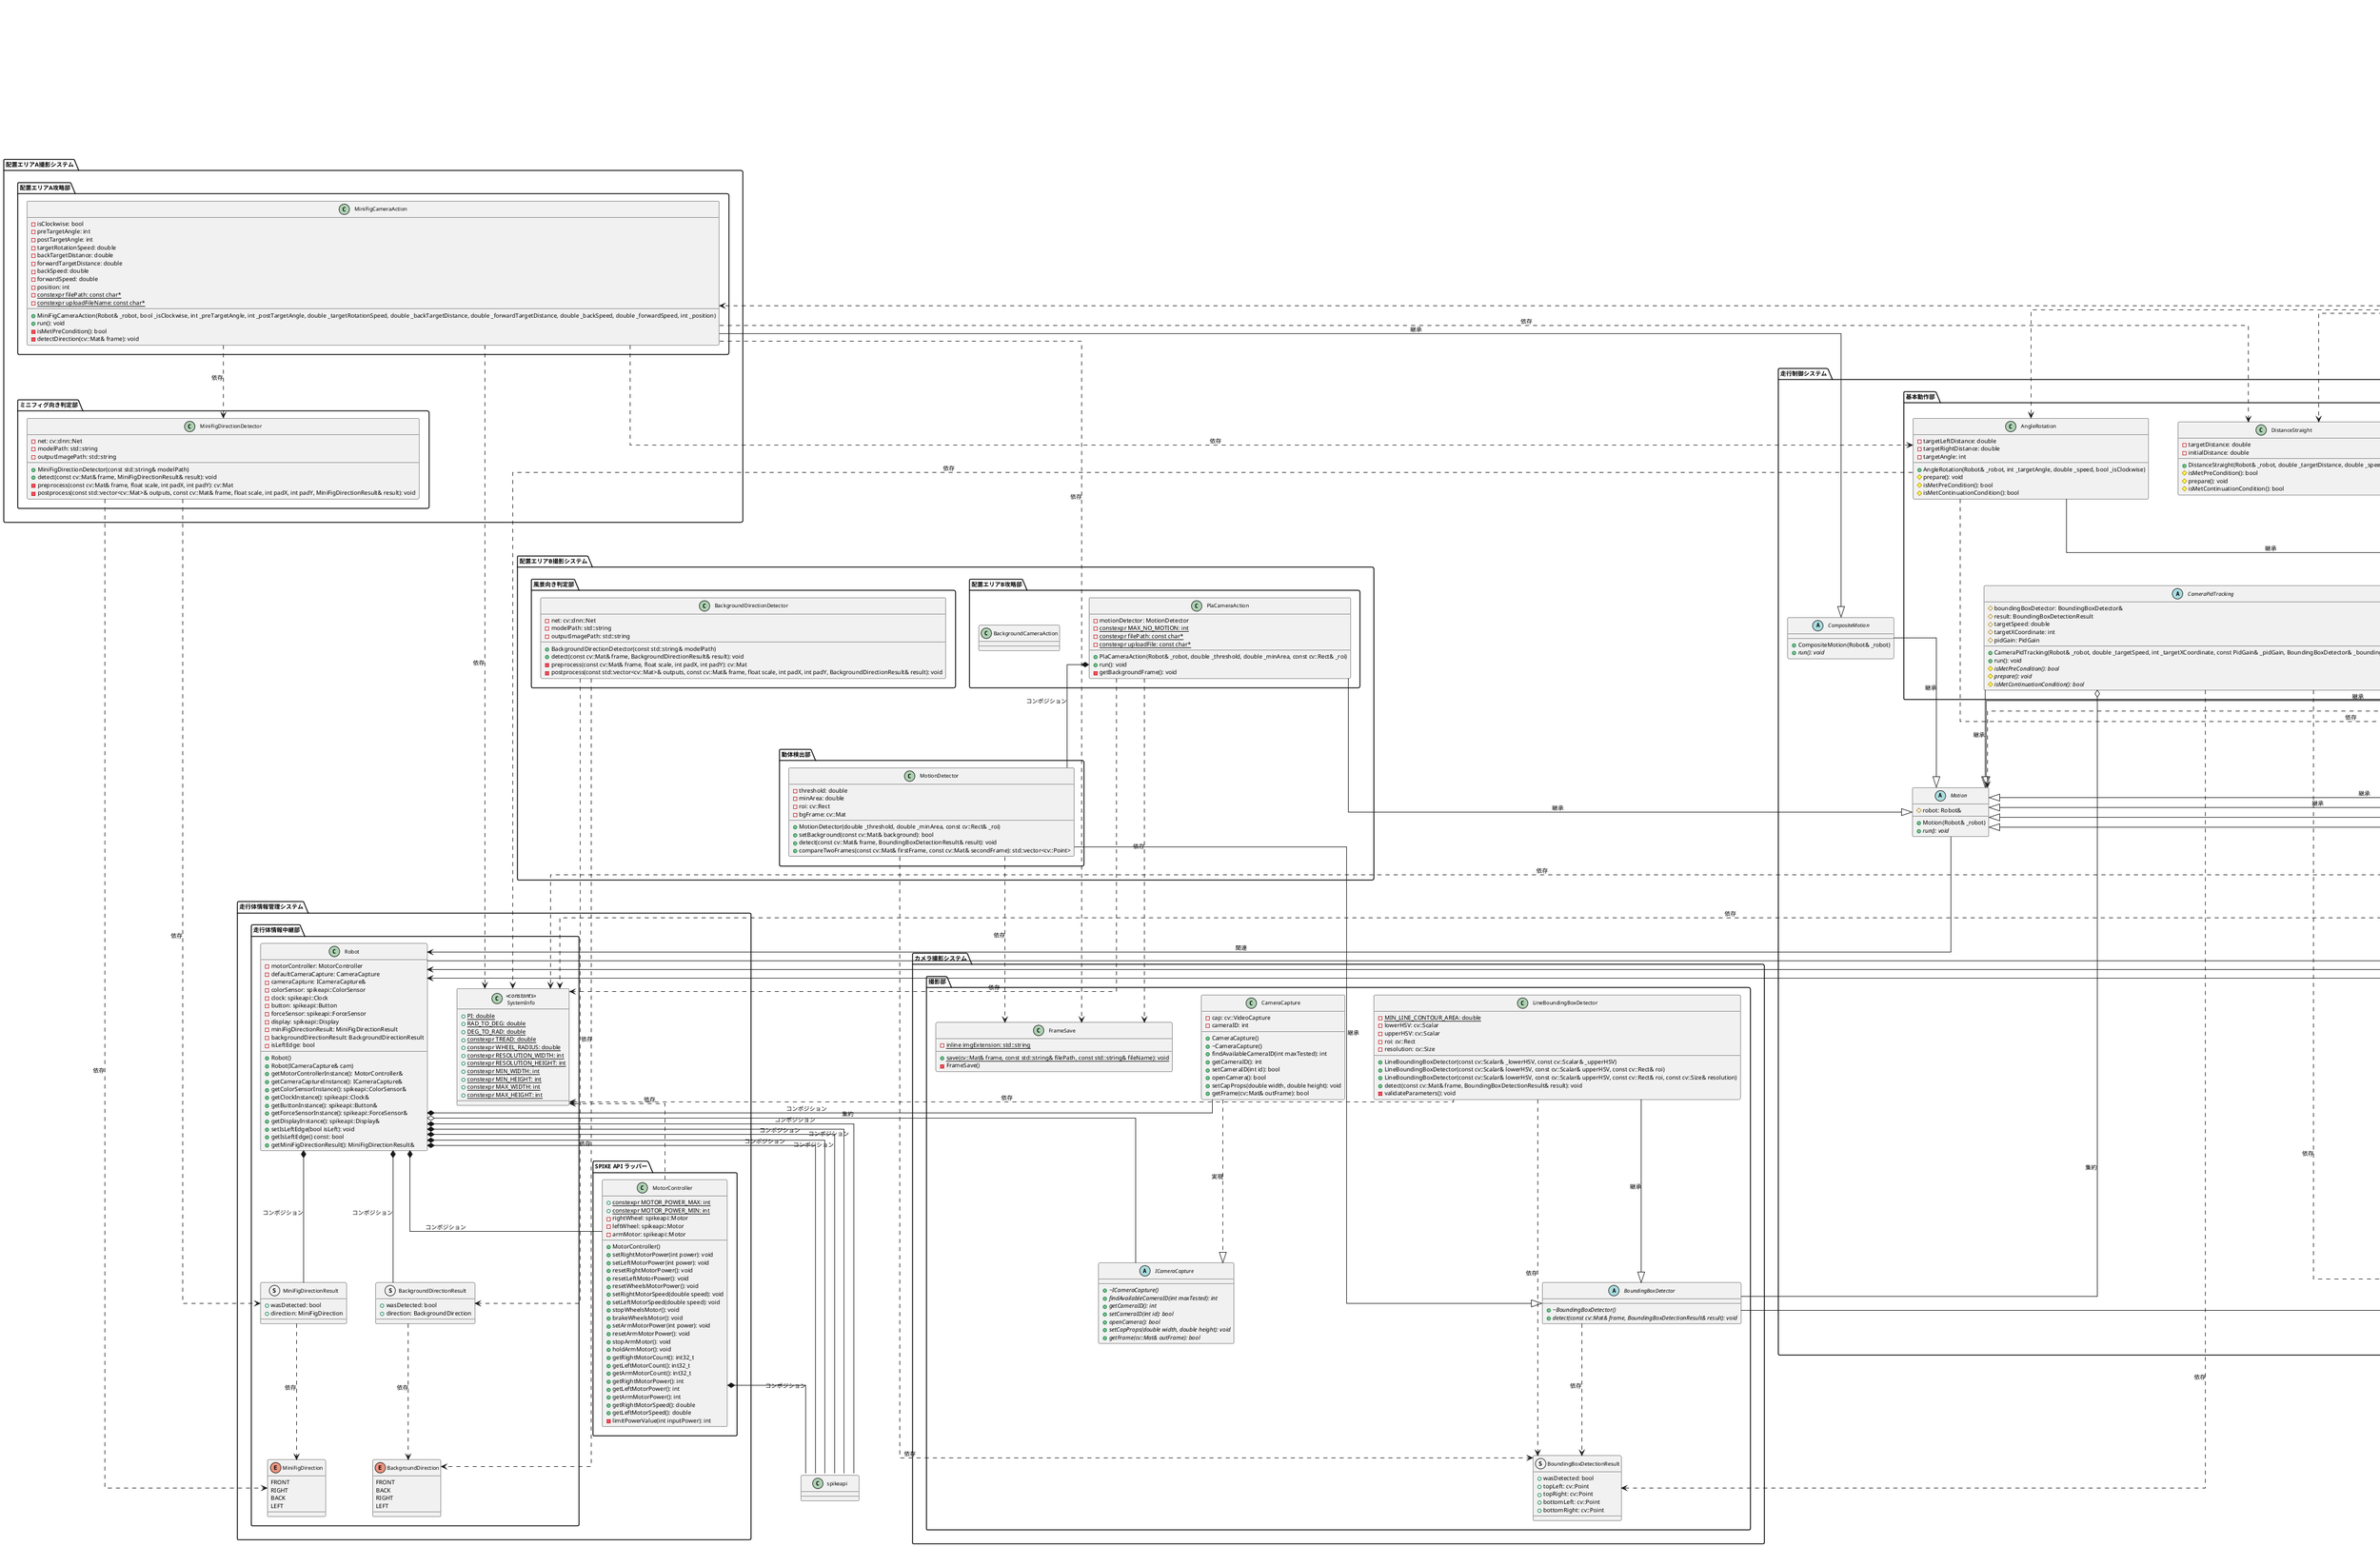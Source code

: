 @startuml etrobocon2025-class-diagram
!pragma useVerticalIf on

' レイアウト調整
skinparam linetype ortho
skinparam nodesep 50
skinparam ranksep 50
skinparam minClassWidth 100
skinparam maxMessageSize 150
skinparam maxBoxSize 150
skinparam svgMaxWidth 10000
skinparam svgMaxHeight 6000
skinparam defaultFontSize 10
skinparam classFontSize 9
skinparam packageFontSize 10

' 配置指示
!define LAYOUT_TOP_TO_BOTTOM_DIRECTION top to bottom direction

package "ロボコンスナップ攻略システム" {
  package "走行計画部" {
    ' コマンドの列挙型
    enum COMMAND {
      AR
      DS
      CS
      DL
      DCL
      CL
      CDL
      EC
      SL
      SS
      MCA
      NONE
    }

    ' 攻略エリアの列挙型
    enum Area {
      LineTrace
      DoubleLoop
      SmartCarry
    }

    ' メインクラス
    class EtRobocon2025 {
      + {static} start(): void
      - {static} robot: Robot
    }

    ' エリアマスタークラス
    class AreaMaster {
      + AreaMaster(Robot& _robot, Area _area, bool _isLeftCourse, int _targetBrightness)
      + run(): void
      - robot: Robot&
      - area: Area
      - isLeftCourse: bool
      - targetBrightness: int
      - {static} const basePath: std::string
      - {static} const areaCommandNames: std::array<std::string, 3>
    }

    ' キャリブレータクラス
    class Calibrator {
      + Calibrator(Robot& _robot)
      + selectAndSetCourse(): void
      + measureAndSetTargetBrightness(): void
      + getAngleCheckFrame(): void
      + waitForStart(): void
      + getIsLeftCourse(): bool
      + getTargetBrightness(): int
      - robot: Robot&
      - isLeftCourse: bool
      - targetBrightness: int
    }

    ' モーションパーサークラス
    class MotionParser {
      + {static} createMotions(Robot& robot, std::string& commandFilePath, int targetBrightness): std::vector<Motion*>
      - MotionParser()
      - {static} convertCommand(const std::string& str): COMMAND
      - {static} convertBool(const std::string& command, const std::string& stringParameter): bool
    }

    ' ユーティリティクラス
    class StringOperator {
      + {static} removeEOL(const std::string& str): std::string
      - StringOperator()
    }
  }
}

package "走行体情報管理システム" {
  package "走行体情報中継部" {
    ' ミニフィグ方向判定結果
    struct MiniFigDirectionResult {
      + wasDetected: bool
      + direction: MiniFigDirection
    }

    ' ミニフィグ方向の列挙型
    enum MiniFigDirection {
      FRONT
      RIGHT
      BACK
      LEFT
    }

    ' 背景方向判定結果
    struct BackgroundDirectionResult {
      + wasDetected: bool
      + direction: BackgroundDirection
    }

    ' 背景方向の列挙型
    enum BackgroundDirection {
      FRONT
      BACK
      RIGHT
      LEFT
    }

    ' システム定数
    class SystemInfo <<constants>> {
      + {static} PI: double
      + {static} RAD_TO_DEG: double
      + {static} DEG_TO_RAD: double
      + {static} constexpr TREAD: double
      + {static} constexpr WHEEL_RADIUS: double
      + {static} constexpr RESOLUTION_WIDTH: int
      + {static} constexpr RESOLUTION_HEIGHT: int
      + {static} constexpr MIN_WIDTH: int
      + {static} constexpr MIN_HEIGHT: int
      + {static} constexpr MAX_WIDTH: int
      + {static} constexpr MAX_HEIGHT: int
    }

    ' ロボットクラス
    ' backgroundDirectionResult は実装予定の変数と関係を記述している
    class Robot {
      + Robot()
      + Robot(ICameraCapture& cam)
      + getMotorControllerInstance(): MotorController&
      + getCameraCaptureInstance(): ICameraCapture&
      + getColorSensorInstance(): spikeapi::ColorSensor&
      + getClockInstance(): spikeapi::Clock&
      + getButtonInstance(): spikeapi::Button&
      + getForceSensorInstance(): spikeapi::ForceSensor&
      + getDisplayInstance(): spikeapi::Display&
      + setIsLeftEdge(bool isLeft): void
      + getIsLeftEdge() const: bool
      + getMiniFigDirectionResult(): MiniFigDirectionResult&
      - motorController: MotorController
      - defaultCameraCapture: CameraCapture
      - cameraCapture: ICameraCapture&
      - colorSensor: spikeapi::ColorSensor
      - clock: spikeapi::Clock
      - button: spikeapi::Button
      - forceSensor: spikeapi::ForceSensor
      - display: spikeapi::Display
      - miniFigDirectionResult: MiniFigDirectionResult
      - backgroundDirectionResult: BackgroundDirectionResult
      - isLeftEdge: bool
    }
  }

  package "SPIKE API ラッパー" {
    ' モーターコントローラークラス
    class MotorController {
      + {static} constexpr MOTOR_POWER_MAX: int
      + {static} constexpr MOTOR_POWER_MIN: int
      + MotorController()
      + setRightMotorPower(int power): void
      + setLeftMotorPower(int power): void
      + resetRightMotorPower(): void
      + resetLeftMotorPower(): void
      + resetWheelsMotorPower(): void
      + setRightMotorSpeed(double speed): void
      + setLeftMotorSpeed(double speed): void
      + stopWheelsMotor(): void
      + brakeWheelsMotor(): void
      + setArmMotorPower(int power): void
      + resetArmMotorPower(): void
      + stopArmMotor(): void
      + holdArmMotor(): void
      + getRightMotorCount(): int32_t
      + getLeftMotorCount(): int32_t
      + getArmMotorCount(): int32_t
      + getRightMotorPower(): int
      + getLeftMotorPower(): int
      + getArmMotorPower(): int
      + getRightMotorSpeed(): double
      + getLeftMotorSpeed(): double
      - rightWheel: spikeapi::Motor
      - leftWheel: spikeapi::Motor
      - armMotor: spikeapi::Motor
      - limitPowerValue(int inputPower): int
    }
  }
}

package "走行制御システム" {
  package "計算部" {
    ' PIDゲイン
    struct PidGain {
      + kp: double
      + ki: double
      + kd: double
      + PidGain(double _kp, double _ki, double _kd)
    }

    ' 色の列挙型
    enum COLOR {
      NONE
      BLACK
      WHITE
      BLUE
      GREEN
      YELLOW
      RED
    }

    ' PID制御クラス
    class Pid {
      + Pid(double _kp, double _ki, double _kd, double _targetValue, double _maxIntegral, double _minIntegral)
      + Pid(double _kp, double _ki, double _kd, double _targetValue)
      + setPidGain(double _kp, double _ki, double _kd): void
      + calculatePid(double currentValue, double delta): double
      - pidGain: PidGain
      - prevDeviation: double
      - integral: double
      - filteredDerivative: double
      - targetValue: double
      - maxIntegral: double
      - minIntegral: double
      - {static} constexpr alpha: double
    }

    ' 色識別クラス
    class ColorJudge {
      + ColorJudge()
      + {static} convertStringToColor(const std::string& str): COLOR
      + {static} convertColorToString(const COLOR& color): const char*
      + {static} convertHsvToColor(const spikeapi::ColorSensor::HSV& hsv): COLOR
      - ColorJudge()
    }

    ' 走行距離計算クラス
    class Mileage {
      + {static} calculateWheelMileage(int32_t angle): double
      + {static} calculateMileage(int32_t rightAngle, int32_t leftAngle): double
      - Mileage()
    }

    ' 速度計算クラス
    class SpeedCalculator {
      + SpeedCalculator(Robot& _robot, double _targetSpeed)
      + calculateRightMotorPower(): double
      + calculateLeftMotorPower(): double
      - const targetSpeed: double
      - rightPid: Pid
      - leftPid: Pid
      - rightMotorPower: double
      - leftMotorPower: double
      - prevRightTime: double
      - prevLeftTime: double
      - robot: Robot&
      - {static} constexpr RIGHT_K_P: double
      - {static} constexpr RIGHT_K_I: double
      - {static} constexpr RIGHT_K_D: double
      - {static} constexpr LEFT_K_P: double
      - {static} constexpr LEFT_K_I: double
      - {static} constexpr LEFT_K_D: double
    }
  }

  package "基本動作部" {
    ' ライントレースクラス
    abstract class LineTrace {
      + LineTrace(Robot& _robot, double _targetSpeed, int _targetBrightness, const PidGain& _pidGain)
      + run(): void
      # {abstract} isMetPreCondition(): bool
      # {abstract} prepare(): void
      # {abstract} isMetContinuationCondition(): bool
      # targetSpeed: double
      # targetBrightness: int
      # pidGain: PidGain
    }

    ' 直進クラス
    abstract class Straight {
      + Straight(Robot& _robot, double _speed)
      + run(): void
      # {abstract} isMetPreCondition(): bool
      # {abstract} prepare(): void
      # {abstract} isMetContinuationCondition(): bool
      # targetSpeed: double
    }

    ' 回頭クラス
    abstract class Rotation {
      + Rotation(Robot& _robot, double _speed, bool _isClockwise)
      + run(): void
      + {abstract} isMetPreCondition(): bool
      + {abstract} prepare(): void
      + {abstract} isMetContinuationCondition(): bool
      # speed: double
      # isClockwise: bool
      # leftSign: int
      # rightSign: int
    }

    ' 色指定ライントレースクラス
    class ColorLineTrace {
      + ColorLineTrace(Robot& _robot, COLOR _targetColor, double _targetSpeed, int _targetBrightness, const PidGain& _gain)
      # isMetPreCondition(): bool
      # prepare(): void
      # isMetContinuationCondition(): bool
      - {static} constexpr JUDGE_COUNT: int
      - colorCount: int
      - targetColor: COLOR
    }

    ' 距離指定ライントレースクラス
    class DistanceLineTrace {
      + DistanceLineTrace(Robot& _robot, double _targetDistance, double _targetSpeed, int _targetBrightness, const PidGain& _pidGain)
      # isMetPreCondition(): bool
      # prepare(): void
      # isMetContinuationCondition(): bool
      - targetDistance: double
      - initDistance: double
    }

    ' 色距離指定ライントレースクラス
    class ColorDistanceLineTrace {
      + ColorDistanceLineTrace(Robot& _robot, COLOR _targetColor, double _targetDistance, double _targetSpeed, int _targetBrightness, const PidGain& _pidGain)
      # isMetPreCondition(): bool
      # prepare(): void
      # isMetContinuationCondition(): bool
      - {static} constexpr JUDGE_COUNT: int
      - colorCount: int
      - targetColor: COLOR
      - targetDistance: double
      - initDistance: double
    }

    ' 距離指定直進クラス
    class DistanceStraight {
      + DistanceStraight(Robot& _robot, double _targetDistance, double _speed)
      # isMetPreCondition(): bool
      # prepare(): void
      # isMetContinuationCondition(): bool
      - targetDistance: double
      - initialDistance: double
    }

    ' 色指定直進クラス
    class ColorStraight {
      + ColorStraight(Robot& _robot, COLOR _targetColor, double _speed)
      # isMetPreCondition(): bool
      # prepare(): void
      # isMetContinuationCondition(): bool
      - colorCount: int
      - targetColor: COLOR
      - {static} constexpr JUDGE_COUNT: int
    }

    ' 角度指定回頭クラス
    class AngleRotation {
      + AngleRotation(Robot& _robot, int _targetAngle, double _speed, bool _isClockwise)
      # prepare(): void
      # isMetPreCondition(): bool
      # isMetContinuationCondition(): bool
      - targetLeftDistance: double
      - targetRightDistance: double
      - targetAngle: int
    }

    ' カメラPID監視クラス
    abstract class CameraPidTracking {
      + CameraPidTracking(Robot& _robot, double _targetSpeed, int _targetXCoordinate, const PidGain& _pidGain, BoundingBoxDetector& _boundingBoxDetector)
      + run(): void
      # {abstract} isMetPreCondition(): bool
      # {abstract} prepare(): void
      # {abstract} isMetContinuationCondition(): bool
      # boundingBoxDetector: BoundingBoxDetector&
      # result: BoundingBoxDetectionResult
      # targetSpeed: double
      # targetXCoordinate: int
      # pidGain: PidGain
    }

    ' 距離指定カメラライントレースクラス
    class DistanceCameraLineTrace {
      + DistanceCameraLineTrace(Robot& _robot, double _targetDistance, double _targetSpeed, int _targetXCoordinate, const PidGain& _pidGain, std::unique_ptr<BoundingBoxDetector> _detector)
      # isMetPreCondition(): bool
      # prepare(): void
      # isMetContinuationCondition(): bool
      - targetDistance: double
      - initDistance: double
      - detector: std::unique_ptr<BoundingBoxDetector>
    }

    ' エッジ変更クラス
    class EdgeChange {
      + EdgeChange(Robot& _robot, bool _isLeftEdge)
      + run(): void
      - isLeftEdge: bool
    }

    ' スリープクラス
    class Sleeping {
      + Sleeping(Robot& _robot, int _milliSec)
      + run(): void
      - milliSec: int
    }
  }

  ' Motionクラス
  abstract class Motion {
    + Motion(Robot& _robot)
    + {abstract} run(): void
    # robot: Robot&
  }

  ' 応用動作クラス
  abstract class CompositeMotion {
    + CompositeMotion(Robot& _robot)
    + {abstract} run(): void
  }
}

package "カメラ撮影システム" {
  package "撮影部" {
    ' カメラキャプチャーインターフェース
    abstract class ICameraCapture {
      + {abstract} ~ICameraCapture()
      + {abstract} findAvailableCameraID(int maxTested): int
      + {abstract} getCameraID(): int
      + {abstract} setCameraID(int id): bool
      + {abstract} openCamera(): bool
      + {abstract} setCapProps(double width, double height): void
      + {abstract} getFrame(cv::Mat& outFrame): bool
    }

    ' カメラキャプチャークラス
    ' + getFrames(std::vector<cv::Mat>& frames, int numFrames, int millisecondInterval): bool
    ' getFrames 関数は未使用であるため、クラス図に含めない
    class CameraCapture {
      + CameraCapture()
      + ~CameraCapture()
      + findAvailableCameraID(int maxTested): int
      + getCameraID(): int
      + setCameraID(int id): bool
      + openCamera(): bool
      + setCapProps(double width, double height): void
      + getFrame(cv::Mat& outFrame): bool
      - cap: cv::VideoCapture
      - cameraID: int
    }

    ' スナップショットクラス
    ' スナップショットクラスはデバッグ用のクラスなので、クラス図に含めない
    ' class Snapshot {
    '   + Snapshot(Robot& _robot, const std::string& _fileName)
    '   + run(): void
    '   - fileName: std::string
    '   - {static} const path: std::string
    ' }

    ' 画像処理系
    struct BoundingBoxDetectionResult {
      + wasDetected: bool
      + topLeft: cv::Point
      + topRight: cv::Point
      + bottomLeft: cv::Point
      + bottomRight: cv::Point
    }

    abstract class BoundingBoxDetector {
      + {abstract} ~BoundingBoxDetector()
      + {abstract} detect(const cv::Mat& frame, BoundingBoxDetectionResult& result): void
    }

    class LineBoundingBoxDetector {
      + LineBoundingBoxDetector(const cv::Scalar& _lowerHSV, const cv::Scalar& _upperHSV)
      + LineBoundingBoxDetector(const cv::Scalar& lowerHSV, const cv::Scalar& upperHSV, const cv::Rect& roi)
      + LineBoundingBoxDetector(const cv::Scalar& lowerHSV, const cv::Scalar& upperHSV, const cv::Rect& roi, const cv::Size& resolution)
      + detect(const cv::Mat& frame, BoundingBoxDetectionResult& result): void
      - {static} MIN_LINE_CONTOUR_AREA: double
      - lowerHSV: cv::Scalar
      - upperHSV: cv::Scalar
      - roi: cv::Rect
      - resolution: cv::Size
      - validateParameters(): void
    }

    ' フレーム保存クラス
    class FrameSave {
      + {static} save(cv::Mat& frame, const std::string& filePath, const std::string& fileName): void
      - FrameSave()
      - {static} inline imgExtension: std::string
    }
  }
}

package "配置エリアA撮影システム" {
  package "配置エリアA攻略部" {
    ' ミニフィグカメラアクション
    class MiniFigCameraAction {
      + MiniFigCameraAction(Robot& _robot, bool _isClockwise, int _preTargetAngle, int _postTargetAngle, double _targetRotationSpeed, double _backTargetDistance, double _forwardTargetDistance, double _backSpeed, double _forwardSpeed, int _position)
      + run(): void
      - isClockwise: bool
      - preTargetAngle: int
      - postTargetAngle: int
      - targetRotationSpeed: double
      - backTargetDistance: double
      - forwardTargetDistance: double
      - backSpeed: double
      - forwardSpeed: double
      - position: int
      - {static} constexpr filePath: const char*
      - {static} constexpr uploadFileName: const char*
      - isMetPreCondition(): bool
      - detectDirection(cv::Mat& frame): void
    }
  }

  package "ミニフィグ向き判定部" {
    ' ミニフィグ向き判定クラス
    class MiniFigDirectionDetector {
      + MiniFigDirectionDetector(const std::string& modelPath)
      + detect(const cv::Mat& frame, MiniFigDirectionResult& result): void
      - net: cv::dnn::Net
      - modelPath: std::string
      - outputImagePath: std::string
      - preprocess(const cv::Mat& frame, float scale, int padX, int padY): cv::Mat
      - postprocess(const std::vector<cv::Mat>& outputs, const cv::Mat& frame, float scale, int padX, int padY, MiniFigDirectionResult& result): void
    }
  }
}

package "配置エリアB撮影システム" {
  package "配置エリアB攻略部" {
    ' プラレールカメラアクション
    class PlaCameraAction {
      + PlaCameraAction(Robot& _robot, double _threshold, double _minArea, const cv::Rect& _roi)
      + run(): void
      - getBackgroundFrame(): void
      - motionDetector: MotionDetector
      - {static} constexpr MAX_NO_MOTION: int
      - {static} constexpr filePath: const char*
      - {static} constexpr uploadFile: const char*
    }

    ' 風景カメラアクション
    ' 実装予定のクラスを記述
    class BackgroundCameraAction {
    }
  }

  package "動体検出部" {
    ' 動体検出クラス
    class MotionDetector {
      + MotionDetector(double _threshold, double _minArea, const cv::Rect& _roi)
      + setBackground(const cv::Mat& background): bool
      + detect(const cv::Mat& frame, BoundingBoxDetectionResult& result): void
      + compareTwoFrames(const cv::Mat& firstFrame, const cv::Mat& secondFrame): std::vector<cv::Point>
      - threshold: double
      - minArea: double
      - roi: cv::Rect
      - bgFrame: cv::Mat
    }
  }

  package "風景向き判定部" {
    ' 風景向き判定クラス
    class BackgroundDirectionDetector {
      + BackgroundDirectionDetector(const std::string& modelPath)
      + detect(const cv::Mat& frame, BackgroundDirectionResult& result): void
      - net: cv::dnn::Net
      - modelPath: std::string
      - outputImagePath: std::string
      - preprocess(const cv::Mat& frame, float scale, int padX, int padY): cv::Mat
      - postprocess(const std::vector<cv::Mat>& outputs, const cv::Mat& frame, float scale, int padX, int padY, BackgroundDirectionResult& result): void
    }
  }
}


package "走行体・無線通信デバイス間通信システム" {
  ' 走行体から無線通信デバイスへの画像アップロードクラス
  ' 実装予定のクラスを記述
  class ImageUploader {
  }
}

package "画像アップロードシステム" {
  ' 別リポジトリの etrobocon2025-comm-device-system を参照
  ' 無線通信デバイスから競技システムへの画像アップロードクラス
  class OfficialInterface {
    + uploadSnap (std::string imagePath): bool
  }
}



' 関係性の定義


' 1. 継承関係 (Inheritance)
LineTrace --|> Motion : 継承
Straight --|> Motion : 継承
Rotation --|> Motion : 継承
CameraPidTracking --|> Motion : 継承
CompositeMotion --|> Motion : 継承

DistanceLineTrace --|> LineTrace : 継承
ColorLineTrace --|> LineTrace : 継承
ColorDistanceLineTrace --|> LineTrace : 継承

DistanceStraight --|> Straight : 継承
ColorStraight --|> Straight : 継承

AngleRotation --|> Rotation : 継承

DistanceCameraLineTrace --|> CameraPidTracking : 継承

MiniFigCameraAction --|> CompositeMotion : 継承

EdgeChange --|> Motion : 継承
Sleeping --|> Motion : 継承
' Snapshot --|> Motion : 継承
PlaCameraAction --|> Motion : 継承

LineBoundingBoxDetector --|> BoundingBoxDetector : 継承
MotionDetector --|> BoundingBoxDetector : 継承

' 2. 実現関係 (Realization)
CameraCapture ..|> ICameraCapture : 実現

' 3. コンポジション関係 (Composition) - 強い所有関係
EtRobocon2025 *-- Robot : コンポジション
Robot *-- MotorController : コンポジション
Robot *-- CameraCapture : コンポジション
Robot *-- "spikeapi::ColorSensor" : コンポジション
Robot *-- "spikeapi::Clock" : コンポジション
Robot *-- "spikeapi::Button" : コンポジション
Robot *-- "spikeapi::ForceSensor" : コンポジション
Robot *-- "spikeapi::Display" : コンポジション
Robot *-- BackgroundDirectionResult : コンポジション
Robot *-- MiniFigDirectionResult : コンポジション

MotorController *-- "spikeapi::Motor" : コンポジション

Pid *-- PidGain : コンポジション

SpeedCalculator *-- Pid : コンポジション

PlaCameraAction *-- MotionDetector : コンポジション

ColorJudge *-- COLOR : コンポジション

' 4. 集約関係 (Aggregation) - 弱い所有関係
Robot o-- ICameraCapture : 集約
CameraPidTracking o-- BoundingBoxDetector : 集約
DistanceCameraLineTrace o-- BoundingBoxDetector : 集約

' 5. 関連関係 (Association) - 永続的な関係
AreaMaster --> Robot : 関連
Calibrator --> Robot : 関連
Motion --> Robot : 関連

' 6. 依存関係 (Dependency) - 一時的な使用関係
AreaMaster ..> MotionParser : 依存
AreaMaster ..> Area : 依存

MotionParser ..> Motion : 依存
MotionParser ..> COMMAND : 依存
MotionParser ..> ColorLineTrace : 依存
MotionParser ..> DistanceLineTrace : 依存
MotionParser ..> ColorDistanceLineTrace : 依存
MotionParser ..> DistanceStraight : 依存
MotionParser ..> ColorStraight : 依存
MotionParser ..> AngleRotation : 依存
MotionParser ..> DistanceCameraLineTrace : 依存
MotionParser ..> EdgeChange : 依存
MotionParser ..> Sleeping : 依存
' MotionParser ..> Snapshot : 依存
MotionParser ..> MiniFigCameraAction : 依存
MotionParser ..> StringOperator : 依存

LineTrace ..> PidGain : 依存
LineTrace ..> ColorJudge : 依存
LineTrace ..> Mileage : 依存
LineTrace ..> SpeedCalculator : 依存

Straight ..> SpeedCalculator : 依存

AngleRotation ..> Mileage : 依存
AngleRotation ..> SystemInfo : 依存

Mileage ..> SystemInfo : 依存
MotorController ..> SystemInfo : 依存
SpeedCalculator ..> SystemInfo : 依存
LineBoundingBoxDetector ..> SystemInfo : 依存
PlaCameraAction ..> SystemInfo : 依存
MiniFigCameraAction ..> SystemInfo : 依存

ColorLineTrace ..> COLOR : 依存
ColorStraight ..> COLOR : 依存
ColorStraight ..> ColorJudge : 依存
ColorDistanceLineTrace ..> COLOR : 依存

' Robot -> Motion -> EdgeChange と関係があるので、Robot - EdgeChange 間の直接的な依存関係はいったん書かないことに
' EdgeChange ..> Robot : 依存

BoundingBoxDetector ..> BoundingBoxDetectionResult : 依存
LineBoundingBoxDetector ..> BoundingBoxDetectionResult : 依存
MotionDetector ..> BoundingBoxDetectionResult : 依存
CameraPidTracking ..> PidGain : 依存
CameraPidTracking ..> BoundingBoxDetectionResult : 依存

BackgroundDirectionDetector ..> BackgroundDirectionResult : 依存
BackgroundDirectionDetector ..> BackgroundDirection : 依存

MiniFigDirectionDetector ..> MiniFigDirectionResult : 依存
MiniFigDirectionDetector ..> MiniFigDirection : 依存

' 構造体と列挙型の関係
MiniFigDirectionResult ..> MiniFigDirection : 依存
BackgroundDirectionResult ..> BackgroundDirection : 依存

MiniFigCameraAction ..> FrameSave : 依存
MiniFigCameraAction ..> MiniFigDirectionDetector : 依存
MiniFigCameraAction ..> AngleRotation : 依存
MiniFigCameraAction ..> DistanceStraight : 依存
' Snapshot ..> FrameSave : 依存
PlaCameraAction ..> FrameSave : 依存
MotionDetector ..> FrameSave : 依存


@enduml
